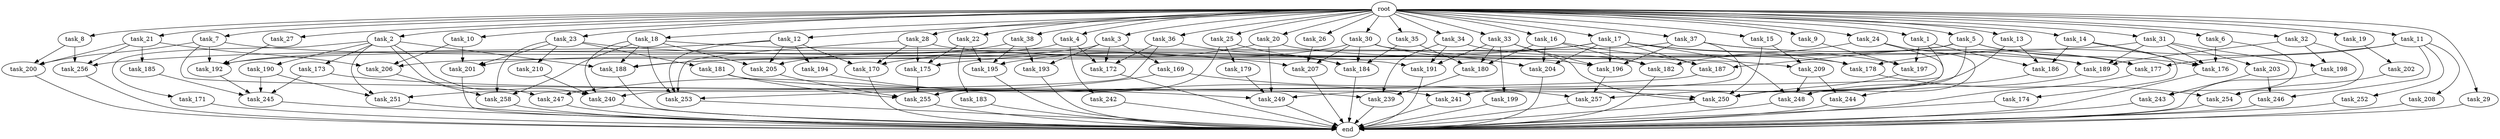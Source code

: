 digraph G {
  task_189 [size="24051816857.600002"];
  task_240 [size="8847632629.760000"];
  task_15 [size="10.240000"];
  task_185 [size="1374389534.720000"];
  task_175 [size="10737418240.000000"];
  task_9 [size="10.240000"];
  task_183 [size="8589934592.000000"];
  task_4 [size="10.240000"];
  task_179 [size="5497558138.880000"];
  task_245 [size="27230092656.639999"];
  task_13 [size="10.240000"];
  task_14 [size="10.240000"];
  task_174 [size="3092376453.120000"];
  task_253 [size="11510512353.280001"];
  task_3 [size="10.240000"];
  task_200 [size="15461882265.600000"];
  task_204 [size="16320875724.800001"];
  task_192 [size="19670950215.680000"];
  task_5 [size="10.240000"];
  task_169 [size="4209067950.080000"];
  task_20 [size="10.240000"];
  task_239 [size="15461882265.600000"];
  task_26 [size="10.240000"];
  task_28 [size="10.240000"];
  task_19 [size="10.240000"];
  task_188 [size="14345190768.639999"];
  task_203 [size="8589934592.000000"];
  task_208 [size="343597383.680000"];
  task_2 [size="10.240000"];
  task_193 [size="9706626088.960001"];
  task_172 [size="21388937134.080002"];
  task_251 [size="17952963297.279999"];
  task_7 [size="10.240000"];
  task_176 [size="23364622090.240002"];
  task_199 [size="5497558138.880000"];
  task_190 [size="773094113.280000"];
  task_201 [size="20272245637.119999"];
  task_36 [size="10.240000"];
  task_31 [size="10.240000"];
  task_209 [size="5841155522.560000"];
  task_191 [size="12369505812.480000"];
  task_23 [size="10.240000"];
  task_194 [size="8589934592.000000"];
  task_257 [size="8074538516.480000"];
  task_29 [size="10.240000"];
  task_1 [size="10.240000"];
  task_205 [size="14860586844.160000"];
  task_197 [size="8074538516.480000"];
  task_195 [size="22677427322.880001"];
  task_173 [size="773094113.280000"];
  task_180 [size="19413252177.920002"];
  task_171 [size="773094113.280000"];
  task_198 [size="14087492730.880001"];
  task_210 [size="8589934592.000000"];
  task_184 [size="29635274342.400002"];
  task_244 [size="7730941132.800000"];
  task_24 [size="10.240000"];
  task_18 [size="10.240000"];
  task_243 [size="14087492730.880001"];
  task_249 [size="19327352832.000000"];
  task_254 [size="8418135900.160000"];
  task_242 [size="8589934592.000000"];
  task_170 [size="15461882265.600000"];
  task_32 [size="10.240000"];
  task_12 [size="10.240000"];
  task_22 [size="10.240000"];
  task_248 [size="12197707120.639999"];
  task_21 [size="10.240000"];
  task_177 [size="4810363371.520000"];
  task_256 [size="10737418240.000000"];
  task_16 [size="10.240000"];
  task_30 [size="10.240000"];
  task_246 [size="5841155522.560000"];
  task_196 [size="9019431321.600000"];
  task_8 [size="10.240000"];
  task_34 [size="10.240000"];
  root [size="0.000000"];
  task_17 [size="10.240000"];
  task_25 [size="10.240000"];
  end [size="0.000000"];
  task_178 [size="1889785610.240000"];
  task_10 [size="10.240000"];
  task_207 [size="25769803776.000000"];
  task_27 [size="10.240000"];
  task_182 [size="11424613007.360001"];
  task_6 [size="10.240000"];
  task_37 [size="10.240000"];
  task_35 [size="10.240000"];
  task_33 [size="10.240000"];
  task_241 [size="3865470566.400000"];
  task_202 [size="3092376453.120000"];
  task_38 [size="10.240000"];
  task_181 [size="8589934592.000000"];
  task_186 [size="6957847019.520000"];
  task_255 [size="19670950215.680000"];
  task_247 [size="1546188226.560000"];
  task_206 [size="7559142440.960000"];
  task_187 [size="10823317585.920000"];
  task_11 [size="10.240000"];
  task_258 [size="17952963297.279999"];
  task_250 [size="23021024706.560001"];
  task_252 [size="343597383.680000"];

  task_189 -> task_244 [size="75497472.000000"];
  task_240 -> end [size="1.000000"];
  task_15 -> task_209 [size="33554432.000000"];
  task_15 -> task_250 [size="33554432.000000"];
  task_185 -> task_245 [size="838860800.000000"];
  task_175 -> task_255 [size="411041792.000000"];
  task_9 -> task_197 [size="411041792.000000"];
  task_183 -> end [size="1.000000"];
  task_4 -> task_201 [size="838860800.000000"];
  task_4 -> task_242 [size="838860800.000000"];
  task_4 -> task_172 [size="838860800.000000"];
  task_179 -> task_249 [size="536870912.000000"];
  task_245 -> end [size="1.000000"];
  task_13 -> task_186 [size="75497472.000000"];
  task_13 -> task_241 [size="75497472.000000"];
  task_14 -> task_176 [size="301989888.000000"];
  task_14 -> task_174 [size="301989888.000000"];
  task_14 -> task_186 [size="301989888.000000"];
  task_174 -> end [size="1.000000"];
  task_253 -> end [size="1.000000"];
  task_3 -> task_188 [size="411041792.000000"];
  task_3 -> task_169 [size="411041792.000000"];
  task_3 -> task_172 [size="411041792.000000"];
  task_3 -> task_193 [size="411041792.000000"];
  task_200 -> end [size="1.000000"];
  task_204 -> end [size="1.000000"];
  task_192 -> task_245 [size="301989888.000000"];
  task_5 -> task_176 [size="301989888.000000"];
  task_5 -> task_187 [size="301989888.000000"];
  task_5 -> task_177 [size="301989888.000000"];
  task_5 -> task_257 [size="301989888.000000"];
  task_5 -> task_206 [size="301989888.000000"];
  task_169 -> task_247 [size="75497472.000000"];
  task_169 -> task_257 [size="75497472.000000"];
  task_20 -> task_209 [size="536870912.000000"];
  task_20 -> task_249 [size="536870912.000000"];
  task_20 -> task_170 [size="536870912.000000"];
  task_239 -> end [size="1.000000"];
  task_26 -> task_207 [size="838860800.000000"];
  task_28 -> task_196 [size="134217728.000000"];
  task_28 -> task_175 [size="134217728.000000"];
  task_28 -> task_170 [size="134217728.000000"];
  task_28 -> task_253 [size="134217728.000000"];
  task_19 -> task_202 [size="301989888.000000"];
  task_188 -> end [size="1.000000"];
  task_203 -> task_243 [size="536870912.000000"];
  task_203 -> task_246 [size="536870912.000000"];
  task_208 -> end [size="1.000000"];
  task_2 -> task_188 [size="75497472.000000"];
  task_2 -> task_251 [size="75497472.000000"];
  task_2 -> task_173 [size="75497472.000000"];
  task_2 -> task_240 [size="75497472.000000"];
  task_2 -> task_190 [size="75497472.000000"];
  task_2 -> task_171 [size="75497472.000000"];
  task_2 -> task_247 [size="75497472.000000"];
  task_193 -> end [size="1.000000"];
  task_172 -> end [size="1.000000"];
  task_251 -> end [size="1.000000"];
  task_7 -> task_250 [size="536870912.000000"];
  task_7 -> task_192 [size="536870912.000000"];
  task_7 -> task_191 [size="536870912.000000"];
  task_7 -> task_200 [size="536870912.000000"];
  task_176 -> end [size="1.000000"];
  task_199 -> end [size="1.000000"];
  task_190 -> task_245 [size="838860800.000000"];
  task_190 -> task_251 [size="838860800.000000"];
  task_201 -> end [size="1.000000"];
  task_36 -> task_172 [size="838860800.000000"];
  task_36 -> task_251 [size="838860800.000000"];
  task_36 -> task_184 [size="838860800.000000"];
  task_31 -> task_198 [size="838860800.000000"];
  task_31 -> task_176 [size="838860800.000000"];
  task_31 -> task_188 [size="838860800.000000"];
  task_31 -> task_203 [size="838860800.000000"];
  task_31 -> task_189 [size="838860800.000000"];
  task_209 -> task_244 [size="679477248.000000"];
  task_209 -> task_248 [size="679477248.000000"];
  task_191 -> end [size="1.000000"];
  task_23 -> task_181 [size="838860800.000000"];
  task_23 -> task_207 [size="838860800.000000"];
  task_23 -> task_258 [size="838860800.000000"];
  task_23 -> task_210 [size="838860800.000000"];
  task_23 -> task_201 [size="838860800.000000"];
  task_194 -> task_241 [size="301989888.000000"];
  task_257 -> end [size="1.000000"];
  task_29 -> end [size="1.000000"];
  task_1 -> task_197 [size="301989888.000000"];
  task_1 -> task_186 [size="301989888.000000"];
  task_1 -> task_240 [size="301989888.000000"];
  task_205 -> task_255 [size="134217728.000000"];
  task_197 -> task_250 [size="838860800.000000"];
  task_195 -> end [size="1.000000"];
  task_173 -> task_249 [size="679477248.000000"];
  task_173 -> task_245 [size="679477248.000000"];
  task_180 -> task_239 [size="536870912.000000"];
  task_171 -> end [size="1.000000"];
  task_198 -> end [size="1.000000"];
  task_210 -> task_240 [size="411041792.000000"];
  task_184 -> end [size="1.000000"];
  task_244 -> end [size="1.000000"];
  task_24 -> task_250 [size="301989888.000000"];
  task_24 -> task_182 [size="301989888.000000"];
  task_24 -> task_248 [size="301989888.000000"];
  task_18 -> task_178 [size="75497472.000000"];
  task_18 -> task_188 [size="75497472.000000"];
  task_18 -> task_258 [size="75497472.000000"];
  task_18 -> task_253 [size="75497472.000000"];
  task_18 -> task_240 [size="75497472.000000"];
  task_18 -> task_205 [size="75497472.000000"];
  task_243 -> end [size="1.000000"];
  task_249 -> end [size="1.000000"];
  task_254 -> end [size="1.000000"];
  task_242 -> end [size="1.000000"];
  task_170 -> end [size="1.000000"];
  task_32 -> task_198 [size="536870912.000000"];
  task_32 -> task_189 [size="536870912.000000"];
  task_32 -> task_254 [size="536870912.000000"];
  task_12 -> task_253 [size="838860800.000000"];
  task_12 -> task_192 [size="838860800.000000"];
  task_12 -> task_194 [size="838860800.000000"];
  task_12 -> task_170 [size="838860800.000000"];
  task_12 -> task_205 [size="838860800.000000"];
  task_22 -> task_175 [size="838860800.000000"];
  task_22 -> task_183 [size="838860800.000000"];
  task_22 -> task_195 [size="838860800.000000"];
  task_248 -> end [size="1.000000"];
  task_21 -> task_185 [size="134217728.000000"];
  task_21 -> task_256 [size="134217728.000000"];
  task_21 -> task_200 [size="134217728.000000"];
  task_21 -> task_206 [size="134217728.000000"];
  task_177 -> end [size="1.000000"];
  task_256 -> end [size="1.000000"];
  task_16 -> task_180 [size="679477248.000000"];
  task_16 -> task_204 [size="679477248.000000"];
  task_16 -> task_182 [size="679477248.000000"];
  task_16 -> task_187 [size="679477248.000000"];
  task_30 -> task_189 [size="838860800.000000"];
  task_30 -> task_204 [size="838860800.000000"];
  task_30 -> task_195 [size="838860800.000000"];
  task_30 -> task_207 [size="838860800.000000"];
  task_30 -> task_184 [size="838860800.000000"];
  task_246 -> end [size="1.000000"];
  task_196 -> task_257 [size="411041792.000000"];
  task_8 -> task_256 [size="838860800.000000"];
  task_8 -> task_200 [size="838860800.000000"];
  task_34 -> task_182 [size="134217728.000000"];
  task_34 -> task_191 [size="134217728.000000"];
  task_34 -> task_239 [size="134217728.000000"];
  root -> task_26 [size="1.000000"];
  root -> task_8 [size="1.000000"];
  root -> task_34 [size="1.000000"];
  root -> task_28 [size="1.000000"];
  root -> task_15 [size="1.000000"];
  root -> task_29 [size="1.000000"];
  root -> task_17 [size="1.000000"];
  root -> task_9 [size="1.000000"];
  root -> task_6 [size="1.000000"];
  root -> task_2 [size="1.000000"];
  root -> task_10 [size="1.000000"];
  root -> task_27 [size="1.000000"];
  root -> task_7 [size="1.000000"];
  root -> task_4 [size="1.000000"];
  root -> task_24 [size="1.000000"];
  root -> task_25 [size="1.000000"];
  root -> task_18 [size="1.000000"];
  root -> task_20 [size="1.000000"];
  root -> task_35 [size="1.000000"];
  root -> task_13 [size="1.000000"];
  root -> task_31 [size="1.000000"];
  root -> task_14 [size="1.000000"];
  root -> task_1 [size="1.000000"];
  root -> task_23 [size="1.000000"];
  root -> task_11 [size="1.000000"];
  root -> task_3 [size="1.000000"];
  root -> task_37 [size="1.000000"];
  root -> task_32 [size="1.000000"];
  root -> task_5 [size="1.000000"];
  root -> task_12 [size="1.000000"];
  root -> task_38 [size="1.000000"];
  root -> task_22 [size="1.000000"];
  root -> task_19 [size="1.000000"];
  root -> task_33 [size="1.000000"];
  root -> task_36 [size="1.000000"];
  root -> task_21 [size="1.000000"];
  root -> task_16 [size="1.000000"];
  root -> task_30 [size="1.000000"];
  task_17 -> task_178 [size="75497472.000000"];
  task_17 -> task_196 [size="75497472.000000"];
  task_17 -> task_197 [size="75497472.000000"];
  task_17 -> task_248 [size="75497472.000000"];
  task_17 -> task_175 [size="75497472.000000"];
  task_17 -> task_204 [size="75497472.000000"];
  task_17 -> task_256 [size="75497472.000000"];
  task_17 -> task_187 [size="75497472.000000"];
  task_25 -> task_179 [size="536870912.000000"];
  task_25 -> task_184 [size="536870912.000000"];
  task_25 -> task_255 [size="536870912.000000"];
  task_178 -> task_254 [size="209715200.000000"];
  task_10 -> task_201 [size="301989888.000000"];
  task_10 -> task_206 [size="301989888.000000"];
  task_207 -> end [size="1.000000"];
  task_27 -> task_192 [size="411041792.000000"];
  task_182 -> end [size="1.000000"];
  task_6 -> task_176 [size="838860800.000000"];
  task_6 -> task_243 [size="838860800.000000"];
  task_37 -> task_189 [size="134217728.000000"];
  task_37 -> task_192 [size="134217728.000000"];
  task_37 -> task_177 [size="134217728.000000"];
  task_37 -> task_249 [size="134217728.000000"];
  task_37 -> task_196 [size="134217728.000000"];
  task_35 -> task_180 [size="679477248.000000"];
  task_35 -> task_184 [size="679477248.000000"];
  task_33 -> task_250 [size="536870912.000000"];
  task_33 -> task_180 [size="536870912.000000"];
  task_33 -> task_199 [size="536870912.000000"];
  task_33 -> task_191 [size="536870912.000000"];
  task_33 -> task_196 [size="536870912.000000"];
  task_241 -> end [size="1.000000"];
  task_202 -> task_254 [size="75497472.000000"];
  task_38 -> task_195 [size="536870912.000000"];
  task_38 -> task_193 [size="536870912.000000"];
  task_38 -> task_205 [size="536870912.000000"];
  task_181 -> task_239 [size="838860800.000000"];
  task_181 -> task_255 [size="838860800.000000"];
  task_186 -> task_248 [size="134217728.000000"];
  task_255 -> end [size="1.000000"];
  task_247 -> end [size="1.000000"];
  task_206 -> task_258 [size="838860800.000000"];
  task_187 -> task_253 [size="75497472.000000"];
  task_11 -> task_178 [size="33554432.000000"];
  task_11 -> task_246 [size="33554432.000000"];
  task_11 -> task_208 [size="33554432.000000"];
  task_11 -> task_177 [size="33554432.000000"];
  task_11 -> task_252 [size="33554432.000000"];
  task_258 -> end [size="1.000000"];
  task_250 -> end [size="1.000000"];
  task_252 -> end [size="1.000000"];
}
